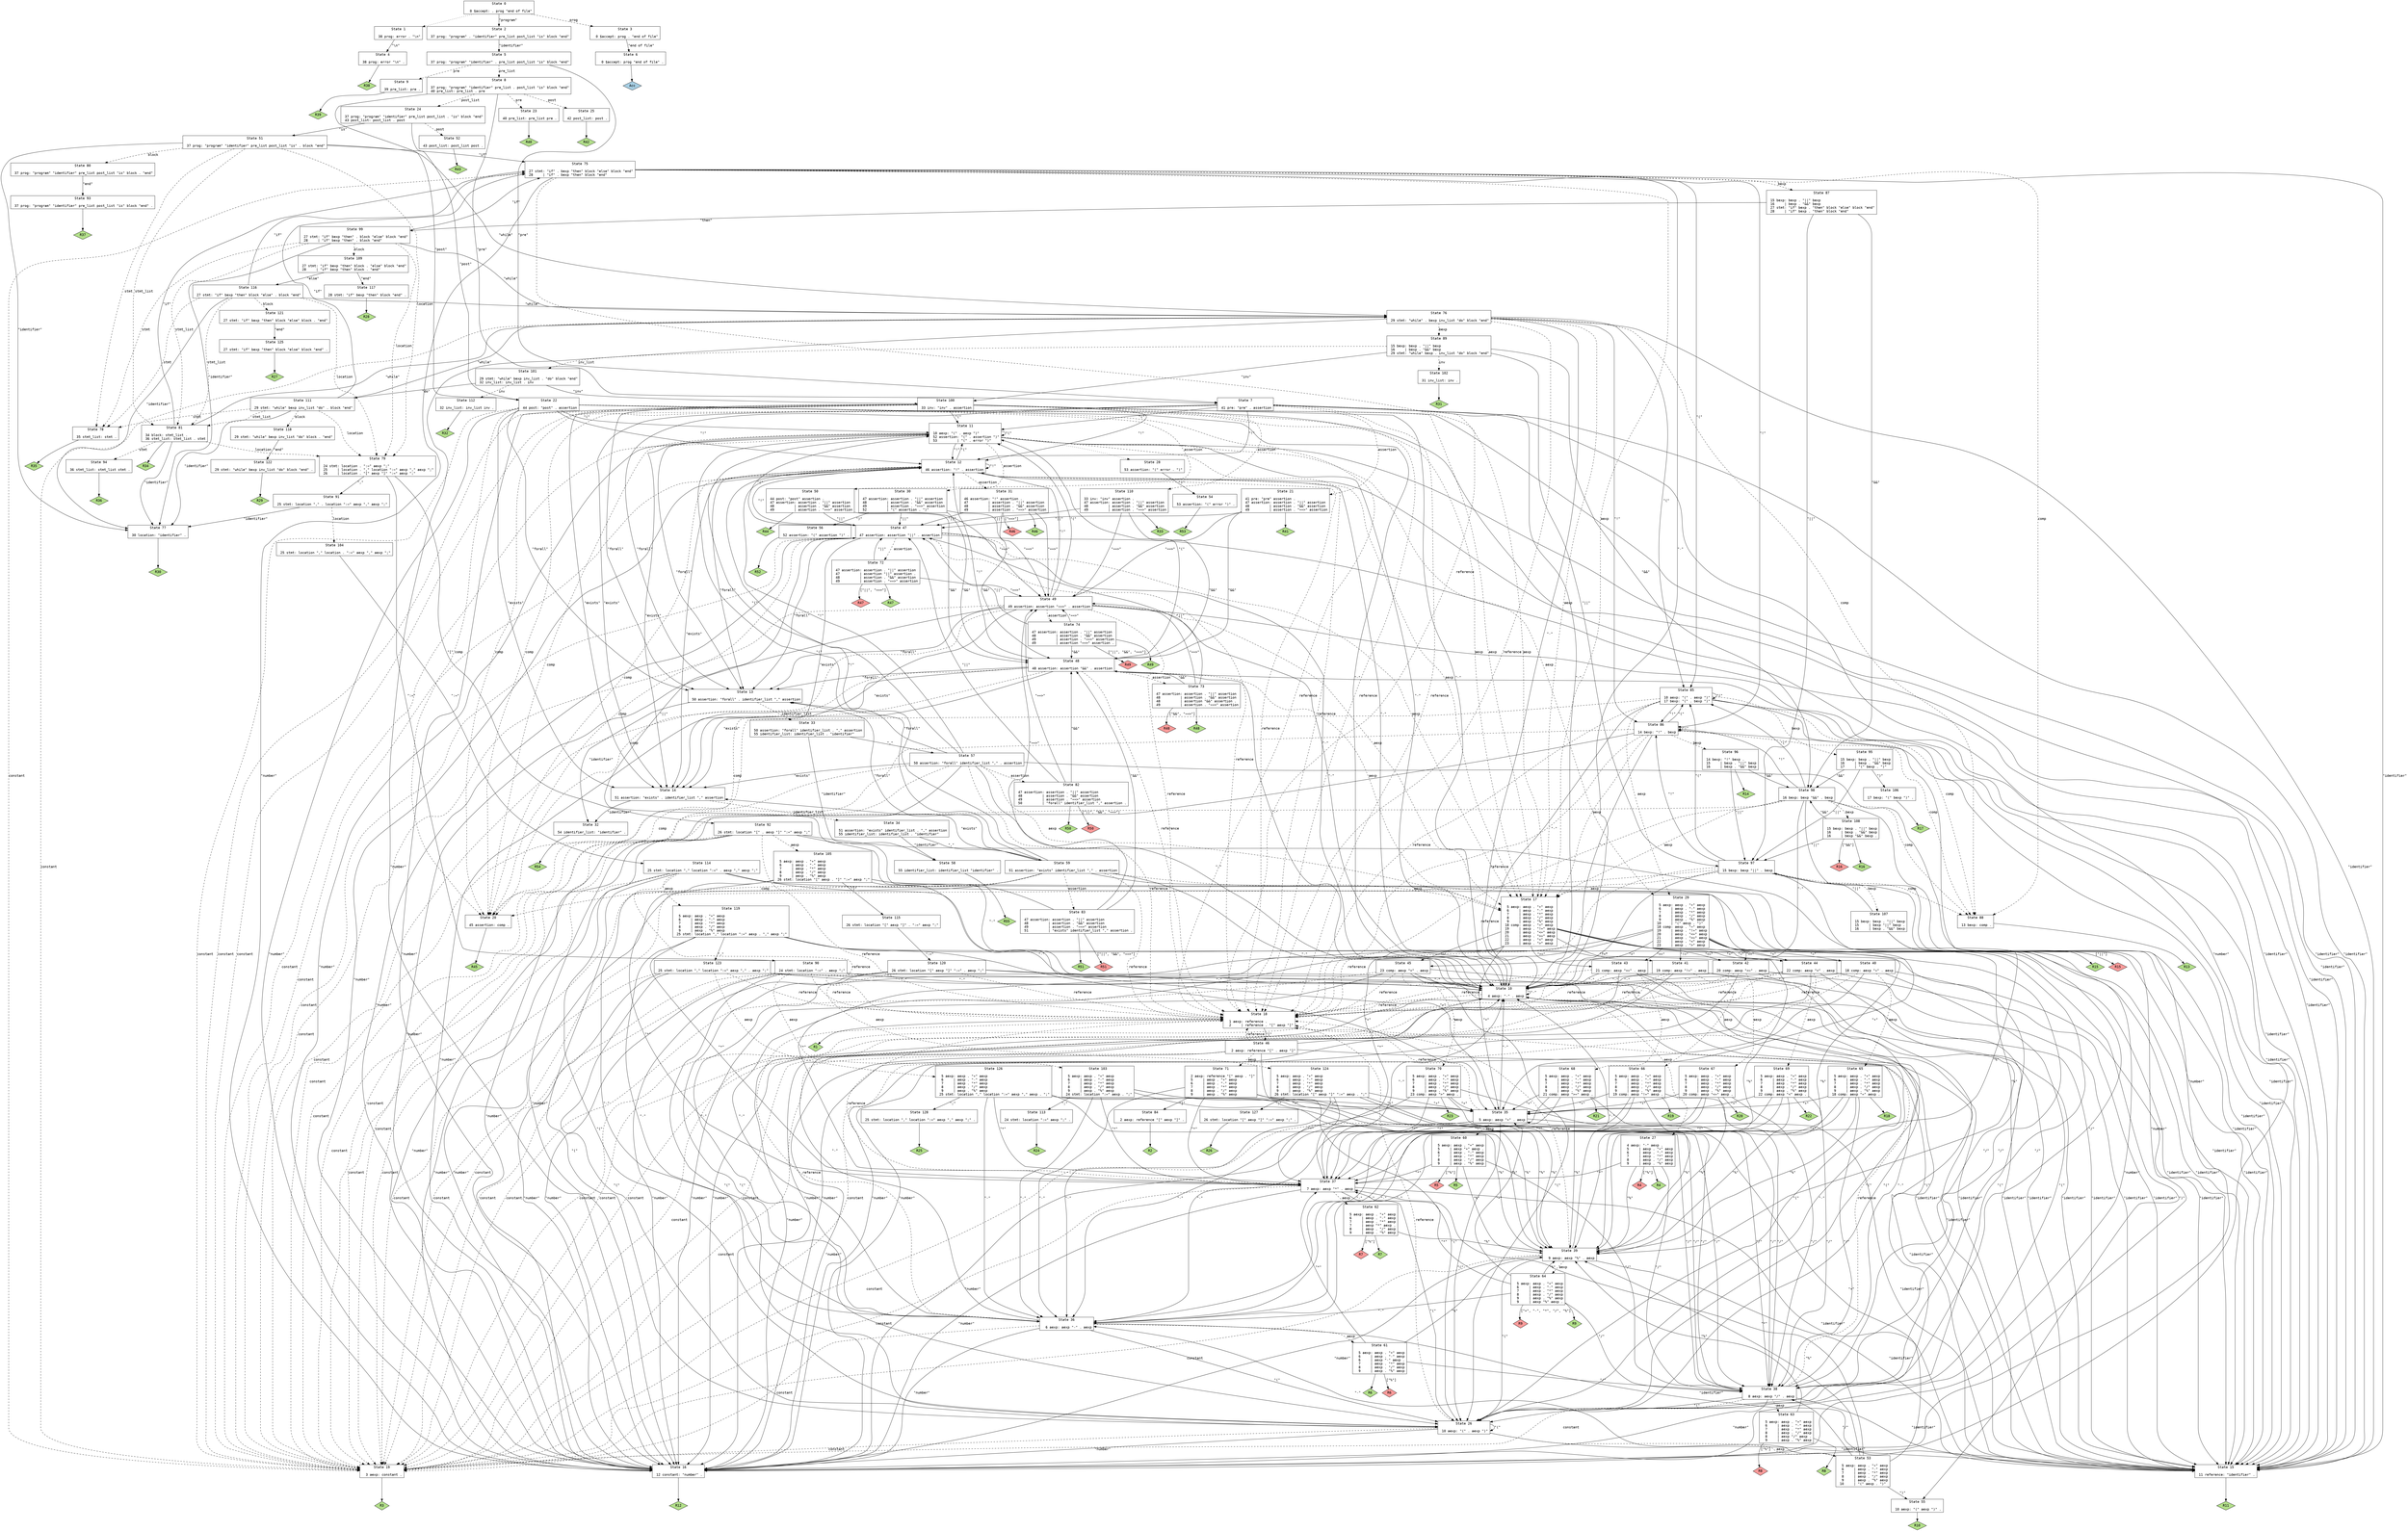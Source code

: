 // Generated by GNU Bison 3.4.
// Report bugs to <bug-bison@gnu.org>.
// Home page: <http://www.gnu.org/software/bison/>.

digraph "/home/ferhat/git/vc-gen/gc/gc-parser.yy"
{
  node [fontname = courier, shape = box, colorscheme = paired6]
  edge [fontname = courier]

  0 [label="State 0\n\l  0 $accept: . prog \"end of file\"\l"]
  0 -> 1 [style=dotted]
  0 -> 2 [style=solid label="\"program\""]
  0 -> 3 [style=dashed label="prog"]
  1 [label="State 1\n\l 38 prog: error . \"\\n\"\l"]
  1 -> 4 [style=solid label="\"\\n\""]
  2 [label="State 2\n\l 37 prog: \"program\" . \"identifier\" pre_list post_list \"is\" block \"end\"\l"]
  2 -> 5 [style=solid label="\"identifier\""]
  3 [label="State 3\n\l  0 $accept: prog . \"end of file\"\l"]
  3 -> 6 [style=solid label="\"end of file\""]
  4 [label="State 4\n\l 38 prog: error \"\\n\" .\l"]
  4 -> "4R38" [style=solid]
 "4R38" [label="R38", fillcolor=3, shape=diamond, style=filled]
  5 [label="State 5\n\l 37 prog: \"program\" \"identifier\" . pre_list post_list \"is\" block \"end\"\l"]
  5 -> 7 [style=solid label="\"pre\""]
  5 -> 8 [style=dashed label="pre_list"]
  5 -> 9 [style=dashed label="pre"]
  6 [label="State 6\n\l  0 $accept: prog \"end of file\" .\l"]
  6 -> "6R0" [style=solid]
 "6R0" [label="Acc", fillcolor=1, shape=diamond, style=filled]
  7 [label="State 7\n\l 41 pre: \"pre\" . assertion\l"]
  7 -> 10 [style=solid label="\"-\""]
  7 -> 11 [style=solid label="\"(\""]
  7 -> 12 [style=solid label="\"!\""]
  7 -> 13 [style=solid label="\"forall\""]
  7 -> 14 [style=solid label="\"exists\""]
  7 -> 15 [style=solid label="\"identifier\""]
  7 -> 16 [style=solid label="\"number\""]
  7 -> 17 [style=dashed label="aexp"]
  7 -> 18 [style=dashed label="reference"]
  7 -> 19 [style=dashed label="constant"]
  7 -> 20 [style=dashed label="comp"]
  7 -> 21 [style=dashed label="assertion"]
  8 [label="State 8\n\l 37 prog: \"program\" \"identifier\" pre_list . post_list \"is\" block \"end\"\l 40 pre_list: pre_list . pre\l"]
  8 -> 7 [style=solid label="\"pre\""]
  8 -> 22 [style=solid label="\"post\""]
  8 -> 23 [style=dashed label="pre"]
  8 -> 24 [style=dashed label="post_list"]
  8 -> 25 [style=dashed label="post"]
  9 [label="State 9\n\l 39 pre_list: pre .\l"]
  9 -> "9R39" [style=solid]
 "9R39" [label="R39", fillcolor=3, shape=diamond, style=filled]
  10 [label="State 10\n\l  4 aexp: \"-\" . aexp\l"]
  10 -> 10 [style=solid label="\"-\""]
  10 -> 26 [style=solid label="\"(\""]
  10 -> 15 [style=solid label="\"identifier\""]
  10 -> 16 [style=solid label="\"number\""]
  10 -> 27 [style=dashed label="aexp"]
  10 -> 18 [style=dashed label="reference"]
  10 -> 19 [style=dashed label="constant"]
  11 [label="State 11\n\l 10 aexp: \"(\" . aexp \")\"\l 52 assertion: \"(\" . assertion \")\"\l 53          | \"(\" . error \")\"\l"]
  11 -> 28 [style=dotted]
  11 -> 10 [style=solid label="\"-\""]
  11 -> 11 [style=solid label="\"(\""]
  11 -> 12 [style=solid label="\"!\""]
  11 -> 13 [style=solid label="\"forall\""]
  11 -> 14 [style=solid label="\"exists\""]
  11 -> 15 [style=solid label="\"identifier\""]
  11 -> 16 [style=solid label="\"number\""]
  11 -> 29 [style=dashed label="aexp"]
  11 -> 18 [style=dashed label="reference"]
  11 -> 19 [style=dashed label="constant"]
  11 -> 20 [style=dashed label="comp"]
  11 -> 30 [style=dashed label="assertion"]
  12 [label="State 12\n\l 46 assertion: \"!\" . assertion\l"]
  12 -> 10 [style=solid label="\"-\""]
  12 -> 11 [style=solid label="\"(\""]
  12 -> 12 [style=solid label="\"!\""]
  12 -> 13 [style=solid label="\"forall\""]
  12 -> 14 [style=solid label="\"exists\""]
  12 -> 15 [style=solid label="\"identifier\""]
  12 -> 16 [style=solid label="\"number\""]
  12 -> 17 [style=dashed label="aexp"]
  12 -> 18 [style=dashed label="reference"]
  12 -> 19 [style=dashed label="constant"]
  12 -> 20 [style=dashed label="comp"]
  12 -> 31 [style=dashed label="assertion"]
  13 [label="State 13\n\l 50 assertion: \"forall\" . identifier_list \",\" assertion\l"]
  13 -> 32 [style=solid label="\"identifier\""]
  13 -> 33 [style=dashed label="identifier_list"]
  14 [label="State 14\n\l 51 assertion: \"exists\" . identifier_list \",\" assertion\l"]
  14 -> 32 [style=solid label="\"identifier\""]
  14 -> 34 [style=dashed label="identifier_list"]
  15 [label="State 15\n\l 11 reference: \"identifier\" .\l"]
  15 -> "15R11" [style=solid]
 "15R11" [label="R11", fillcolor=3, shape=diamond, style=filled]
  16 [label="State 16\n\l 12 constant: \"number\" .\l"]
  16 -> "16R12" [style=solid]
 "16R12" [label="R12", fillcolor=3, shape=diamond, style=filled]
  17 [label="State 17\n\l  5 aexp: aexp . \"+\" aexp\l  6     | aexp . \"-\" aexp\l  7     | aexp . \"*\" aexp\l  8     | aexp . \"/\" aexp\l  9     | aexp . \"%\" aexp\l 18 comp: aexp . \"=\" aexp\l 19     | aexp . \"!=\" aexp\l 20     | aexp . \"<=\" aexp\l 21     | aexp . \">=\" aexp\l 22     | aexp . \"<\" aexp\l 23     | aexp . \">\" aexp\l"]
  17 -> 35 [style=solid label="\"+\""]
  17 -> 36 [style=solid label="\"-\""]
  17 -> 37 [style=solid label="\"*\""]
  17 -> 38 [style=solid label="\"/\""]
  17 -> 39 [style=solid label="\"%\""]
  17 -> 40 [style=solid label="\"=\""]
  17 -> 41 [style=solid label="\"!=\""]
  17 -> 42 [style=solid label="\"<=\""]
  17 -> 43 [style=solid label="\">=\""]
  17 -> 44 [style=solid label="\"<\""]
  17 -> 45 [style=solid label="\">\""]
  18 [label="State 18\n\l  1 aexp: reference .\l  2     | reference . \"[\" aexp \"]\"\l"]
  18 -> 46 [style=solid label="\"[\""]
  18 -> "18R1" [style=solid]
 "18R1" [label="R1", fillcolor=3, shape=diamond, style=filled]
  19 [label="State 19\n\l  3 aexp: constant .\l"]
  19 -> "19R3" [style=solid]
 "19R3" [label="R3", fillcolor=3, shape=diamond, style=filled]
  20 [label="State 20\n\l 45 assertion: comp .\l"]
  20 -> "20R45" [style=solid]
 "20R45" [label="R45", fillcolor=3, shape=diamond, style=filled]
  21 [label="State 21\n\l 41 pre: \"pre\" assertion .\l 47 assertion: assertion . \"||\" assertion\l 48          | assertion . \"&&\" assertion\l 49          | assertion . \"==>\" assertion\l"]
  21 -> 47 [style=solid label="\"||\""]
  21 -> 48 [style=solid label="\"&&\""]
  21 -> 49 [style=solid label="\"==>\""]
  21 -> "21R41" [style=solid]
 "21R41" [label="R41", fillcolor=3, shape=diamond, style=filled]
  22 [label="State 22\n\l 44 post: \"post\" . assertion\l"]
  22 -> 10 [style=solid label="\"-\""]
  22 -> 11 [style=solid label="\"(\""]
  22 -> 12 [style=solid label="\"!\""]
  22 -> 13 [style=solid label="\"forall\""]
  22 -> 14 [style=solid label="\"exists\""]
  22 -> 15 [style=solid label="\"identifier\""]
  22 -> 16 [style=solid label="\"number\""]
  22 -> 17 [style=dashed label="aexp"]
  22 -> 18 [style=dashed label="reference"]
  22 -> 19 [style=dashed label="constant"]
  22 -> 20 [style=dashed label="comp"]
  22 -> 50 [style=dashed label="assertion"]
  23 [label="State 23\n\l 40 pre_list: pre_list pre .\l"]
  23 -> "23R40" [style=solid]
 "23R40" [label="R40", fillcolor=3, shape=diamond, style=filled]
  24 [label="State 24\n\l 37 prog: \"program\" \"identifier\" pre_list post_list . \"is\" block \"end\"\l 43 post_list: post_list . post\l"]
  24 -> 22 [style=solid label="\"post\""]
  24 -> 51 [style=solid label="\"is\""]
  24 -> 52 [style=dashed label="post"]
  25 [label="State 25\n\l 42 post_list: post .\l"]
  25 -> "25R42" [style=solid]
 "25R42" [label="R42", fillcolor=3, shape=diamond, style=filled]
  26 [label="State 26\n\l 10 aexp: \"(\" . aexp \")\"\l"]
  26 -> 10 [style=solid label="\"-\""]
  26 -> 26 [style=solid label="\"(\""]
  26 -> 15 [style=solid label="\"identifier\""]
  26 -> 16 [style=solid label="\"number\""]
  26 -> 53 [style=dashed label="aexp"]
  26 -> 18 [style=dashed label="reference"]
  26 -> 19 [style=dashed label="constant"]
  27 [label="State 27\n\l  4 aexp: \"-\" aexp .\l  5     | aexp . \"+\" aexp\l  6     | aexp . \"-\" aexp\l  7     | aexp . \"*\" aexp\l  8     | aexp . \"/\" aexp\l  9     | aexp . \"%\" aexp\l"]
  27 -> 37 [style=solid label="\"*\""]
  27 -> 38 [style=solid label="\"/\""]
  27 -> 39 [style=solid label="\"%\""]
  27 -> "27R4d" [label="[\"%\"]", style=solid]
 "27R4d" [label="R4", fillcolor=5, shape=diamond, style=filled]
  27 -> "27R4" [style=solid]
 "27R4" [label="R4", fillcolor=3, shape=diamond, style=filled]
  28 [label="State 28\n\l 53 assertion: \"(\" error . \")\"\l"]
  28 -> 54 [style=solid label="\")\""]
  29 [label="State 29\n\l  5 aexp: aexp . \"+\" aexp\l  6     | aexp . \"-\" aexp\l  7     | aexp . \"*\" aexp\l  8     | aexp . \"/\" aexp\l  9     | aexp . \"%\" aexp\l 10     | \"(\" aexp . \")\"\l 18 comp: aexp . \"=\" aexp\l 19     | aexp . \"!=\" aexp\l 20     | aexp . \"<=\" aexp\l 21     | aexp . \">=\" aexp\l 22     | aexp . \"<\" aexp\l 23     | aexp . \">\" aexp\l"]
  29 -> 35 [style=solid label="\"+\""]
  29 -> 36 [style=solid label="\"-\""]
  29 -> 37 [style=solid label="\"*\""]
  29 -> 38 [style=solid label="\"/\""]
  29 -> 39 [style=solid label="\"%\""]
  29 -> 55 [style=solid label="\")\""]
  29 -> 40 [style=solid label="\"=\""]
  29 -> 41 [style=solid label="\"!=\""]
  29 -> 42 [style=solid label="\"<=\""]
  29 -> 43 [style=solid label="\">=\""]
  29 -> 44 [style=solid label="\"<\""]
  29 -> 45 [style=solid label="\">\""]
  30 [label="State 30\n\l 47 assertion: assertion . \"||\" assertion\l 48          | assertion . \"&&\" assertion\l 49          | assertion . \"==>\" assertion\l 52          | \"(\" assertion . \")\"\l"]
  30 -> 56 [style=solid label="\")\""]
  30 -> 47 [style=solid label="\"||\""]
  30 -> 48 [style=solid label="\"&&\""]
  30 -> 49 [style=solid label="\"==>\""]
  31 [label="State 31\n\l 46 assertion: \"!\" assertion .\l 47          | assertion . \"||\" assertion\l 48          | assertion . \"&&\" assertion\l 49          | assertion . \"==>\" assertion\l"]
  31 -> 47 [style=solid label="\"||\""]
  31 -> 48 [style=solid label="\"&&\""]
  31 -> 49 [style=solid label="\"==>\""]
  31 -> "31R46d" [label="[\"==>\"]", style=solid]
 "31R46d" [label="R46", fillcolor=5, shape=diamond, style=filled]
  31 -> "31R46" [style=solid]
 "31R46" [label="R46", fillcolor=3, shape=diamond, style=filled]
  32 [label="State 32\n\l 54 identifier_list: \"identifier\" .\l"]
  32 -> "32R54" [style=solid]
 "32R54" [label="R54", fillcolor=3, shape=diamond, style=filled]
  33 [label="State 33\n\l 50 assertion: \"forall\" identifier_list . \",\" assertion\l 55 identifier_list: identifier_list . \"identifier\"\l"]
  33 -> 57 [style=solid label="\",\""]
  33 -> 58 [style=solid label="\"identifier\""]
  34 [label="State 34\n\l 51 assertion: \"exists\" identifier_list . \",\" assertion\l 55 identifier_list: identifier_list . \"identifier\"\l"]
  34 -> 59 [style=solid label="\",\""]
  34 -> 58 [style=solid label="\"identifier\""]
  35 [label="State 35\n\l  5 aexp: aexp \"+\" . aexp\l"]
  35 -> 10 [style=solid label="\"-\""]
  35 -> 26 [style=solid label="\"(\""]
  35 -> 15 [style=solid label="\"identifier\""]
  35 -> 16 [style=solid label="\"number\""]
  35 -> 60 [style=dashed label="aexp"]
  35 -> 18 [style=dashed label="reference"]
  35 -> 19 [style=dashed label="constant"]
  36 [label="State 36\n\l  6 aexp: aexp \"-\" . aexp\l"]
  36 -> 10 [style=solid label="\"-\""]
  36 -> 26 [style=solid label="\"(\""]
  36 -> 15 [style=solid label="\"identifier\""]
  36 -> 16 [style=solid label="\"number\""]
  36 -> 61 [style=dashed label="aexp"]
  36 -> 18 [style=dashed label="reference"]
  36 -> 19 [style=dashed label="constant"]
  37 [label="State 37\n\l  7 aexp: aexp \"*\" . aexp\l"]
  37 -> 10 [style=solid label="\"-\""]
  37 -> 26 [style=solid label="\"(\""]
  37 -> 15 [style=solid label="\"identifier\""]
  37 -> 16 [style=solid label="\"number\""]
  37 -> 62 [style=dashed label="aexp"]
  37 -> 18 [style=dashed label="reference"]
  37 -> 19 [style=dashed label="constant"]
  38 [label="State 38\n\l  8 aexp: aexp \"/\" . aexp\l"]
  38 -> 10 [style=solid label="\"-\""]
  38 -> 26 [style=solid label="\"(\""]
  38 -> 15 [style=solid label="\"identifier\""]
  38 -> 16 [style=solid label="\"number\""]
  38 -> 63 [style=dashed label="aexp"]
  38 -> 18 [style=dashed label="reference"]
  38 -> 19 [style=dashed label="constant"]
  39 [label="State 39\n\l  9 aexp: aexp \"%\" . aexp\l"]
  39 -> 10 [style=solid label="\"-\""]
  39 -> 26 [style=solid label="\"(\""]
  39 -> 15 [style=solid label="\"identifier\""]
  39 -> 16 [style=solid label="\"number\""]
  39 -> 64 [style=dashed label="aexp"]
  39 -> 18 [style=dashed label="reference"]
  39 -> 19 [style=dashed label="constant"]
  40 [label="State 40\n\l 18 comp: aexp \"=\" . aexp\l"]
  40 -> 10 [style=solid label="\"-\""]
  40 -> 26 [style=solid label="\"(\""]
  40 -> 15 [style=solid label="\"identifier\""]
  40 -> 16 [style=solid label="\"number\""]
  40 -> 65 [style=dashed label="aexp"]
  40 -> 18 [style=dashed label="reference"]
  40 -> 19 [style=dashed label="constant"]
  41 [label="State 41\n\l 19 comp: aexp \"!=\" . aexp\l"]
  41 -> 10 [style=solid label="\"-\""]
  41 -> 26 [style=solid label="\"(\""]
  41 -> 15 [style=solid label="\"identifier\""]
  41 -> 16 [style=solid label="\"number\""]
  41 -> 66 [style=dashed label="aexp"]
  41 -> 18 [style=dashed label="reference"]
  41 -> 19 [style=dashed label="constant"]
  42 [label="State 42\n\l 20 comp: aexp \"<=\" . aexp\l"]
  42 -> 10 [style=solid label="\"-\""]
  42 -> 26 [style=solid label="\"(\""]
  42 -> 15 [style=solid label="\"identifier\""]
  42 -> 16 [style=solid label="\"number\""]
  42 -> 67 [style=dashed label="aexp"]
  42 -> 18 [style=dashed label="reference"]
  42 -> 19 [style=dashed label="constant"]
  43 [label="State 43\n\l 21 comp: aexp \">=\" . aexp\l"]
  43 -> 10 [style=solid label="\"-\""]
  43 -> 26 [style=solid label="\"(\""]
  43 -> 15 [style=solid label="\"identifier\""]
  43 -> 16 [style=solid label="\"number\""]
  43 -> 68 [style=dashed label="aexp"]
  43 -> 18 [style=dashed label="reference"]
  43 -> 19 [style=dashed label="constant"]
  44 [label="State 44\n\l 22 comp: aexp \"<\" . aexp\l"]
  44 -> 10 [style=solid label="\"-\""]
  44 -> 26 [style=solid label="\"(\""]
  44 -> 15 [style=solid label="\"identifier\""]
  44 -> 16 [style=solid label="\"number\""]
  44 -> 69 [style=dashed label="aexp"]
  44 -> 18 [style=dashed label="reference"]
  44 -> 19 [style=dashed label="constant"]
  45 [label="State 45\n\l 23 comp: aexp \">\" . aexp\l"]
  45 -> 10 [style=solid label="\"-\""]
  45 -> 26 [style=solid label="\"(\""]
  45 -> 15 [style=solid label="\"identifier\""]
  45 -> 16 [style=solid label="\"number\""]
  45 -> 70 [style=dashed label="aexp"]
  45 -> 18 [style=dashed label="reference"]
  45 -> 19 [style=dashed label="constant"]
  46 [label="State 46\n\l  2 aexp: reference \"[\" . aexp \"]\"\l"]
  46 -> 10 [style=solid label="\"-\""]
  46 -> 26 [style=solid label="\"(\""]
  46 -> 15 [style=solid label="\"identifier\""]
  46 -> 16 [style=solid label="\"number\""]
  46 -> 71 [style=dashed label="aexp"]
  46 -> 18 [style=dashed label="reference"]
  46 -> 19 [style=dashed label="constant"]
  47 [label="State 47\n\l 47 assertion: assertion \"||\" . assertion\l"]
  47 -> 10 [style=solid label="\"-\""]
  47 -> 11 [style=solid label="\"(\""]
  47 -> 12 [style=solid label="\"!\""]
  47 -> 13 [style=solid label="\"forall\""]
  47 -> 14 [style=solid label="\"exists\""]
  47 -> 15 [style=solid label="\"identifier\""]
  47 -> 16 [style=solid label="\"number\""]
  47 -> 17 [style=dashed label="aexp"]
  47 -> 18 [style=dashed label="reference"]
  47 -> 19 [style=dashed label="constant"]
  47 -> 20 [style=dashed label="comp"]
  47 -> 72 [style=dashed label="assertion"]
  48 [label="State 48\n\l 48 assertion: assertion \"&&\" . assertion\l"]
  48 -> 10 [style=solid label="\"-\""]
  48 -> 11 [style=solid label="\"(\""]
  48 -> 12 [style=solid label="\"!\""]
  48 -> 13 [style=solid label="\"forall\""]
  48 -> 14 [style=solid label="\"exists\""]
  48 -> 15 [style=solid label="\"identifier\""]
  48 -> 16 [style=solid label="\"number\""]
  48 -> 17 [style=dashed label="aexp"]
  48 -> 18 [style=dashed label="reference"]
  48 -> 19 [style=dashed label="constant"]
  48 -> 20 [style=dashed label="comp"]
  48 -> 73 [style=dashed label="assertion"]
  49 [label="State 49\n\l 49 assertion: assertion \"==>\" . assertion\l"]
  49 -> 10 [style=solid label="\"-\""]
  49 -> 11 [style=solid label="\"(\""]
  49 -> 12 [style=solid label="\"!\""]
  49 -> 13 [style=solid label="\"forall\""]
  49 -> 14 [style=solid label="\"exists\""]
  49 -> 15 [style=solid label="\"identifier\""]
  49 -> 16 [style=solid label="\"number\""]
  49 -> 17 [style=dashed label="aexp"]
  49 -> 18 [style=dashed label="reference"]
  49 -> 19 [style=dashed label="constant"]
  49 -> 20 [style=dashed label="comp"]
  49 -> 74 [style=dashed label="assertion"]
  50 [label="State 50\n\l 44 post: \"post\" assertion .\l 47 assertion: assertion . \"||\" assertion\l 48          | assertion . \"&&\" assertion\l 49          | assertion . \"==>\" assertion\l"]
  50 -> 47 [style=solid label="\"||\""]
  50 -> 48 [style=solid label="\"&&\""]
  50 -> 49 [style=solid label="\"==>\""]
  50 -> "50R44" [style=solid]
 "50R44" [label="R44", fillcolor=3, shape=diamond, style=filled]
  51 [label="State 51\n\l 37 prog: \"program\" \"identifier\" pre_list post_list \"is\" . block \"end\"\l"]
  51 -> 75 [style=solid label="\"if\""]
  51 -> 76 [style=solid label="\"while\""]
  51 -> 77 [style=solid label="\"identifier\""]
  51 -> 78 [style=dashed label="stmt"]
  51 -> 79 [style=dashed label="location"]
  51 -> 80 [style=dashed label="block"]
  51 -> 81 [style=dashed label="stmt_list"]
  52 [label="State 52\n\l 43 post_list: post_list post .\l"]
  52 -> "52R43" [style=solid]
 "52R43" [label="R43", fillcolor=3, shape=diamond, style=filled]
  53 [label="State 53\n\l  5 aexp: aexp . \"+\" aexp\l  6     | aexp . \"-\" aexp\l  7     | aexp . \"*\" aexp\l  8     | aexp . \"/\" aexp\l  9     | aexp . \"%\" aexp\l 10     | \"(\" aexp . \")\"\l"]
  53 -> 35 [style=solid label="\"+\""]
  53 -> 36 [style=solid label="\"-\""]
  53 -> 37 [style=solid label="\"*\""]
  53 -> 38 [style=solid label="\"/\""]
  53 -> 39 [style=solid label="\"%\""]
  53 -> 55 [style=solid label="\")\""]
  54 [label="State 54\n\l 53 assertion: \"(\" error \")\" .\l"]
  54 -> "54R53" [style=solid]
 "54R53" [label="R53", fillcolor=3, shape=diamond, style=filled]
  55 [label="State 55\n\l 10 aexp: \"(\" aexp \")\" .\l"]
  55 -> "55R10" [style=solid]
 "55R10" [label="R10", fillcolor=3, shape=diamond, style=filled]
  56 [label="State 56\n\l 52 assertion: \"(\" assertion \")\" .\l"]
  56 -> "56R52" [style=solid]
 "56R52" [label="R52", fillcolor=3, shape=diamond, style=filled]
  57 [label="State 57\n\l 50 assertion: \"forall\" identifier_list \",\" . assertion\l"]
  57 -> 10 [style=solid label="\"-\""]
  57 -> 11 [style=solid label="\"(\""]
  57 -> 12 [style=solid label="\"!\""]
  57 -> 13 [style=solid label="\"forall\""]
  57 -> 14 [style=solid label="\"exists\""]
  57 -> 15 [style=solid label="\"identifier\""]
  57 -> 16 [style=solid label="\"number\""]
  57 -> 17 [style=dashed label="aexp"]
  57 -> 18 [style=dashed label="reference"]
  57 -> 19 [style=dashed label="constant"]
  57 -> 20 [style=dashed label="comp"]
  57 -> 82 [style=dashed label="assertion"]
  58 [label="State 58\n\l 55 identifier_list: identifier_list \"identifier\" .\l"]
  58 -> "58R55" [style=solid]
 "58R55" [label="R55", fillcolor=3, shape=diamond, style=filled]
  59 [label="State 59\n\l 51 assertion: \"exists\" identifier_list \",\" . assertion\l"]
  59 -> 10 [style=solid label="\"-\""]
  59 -> 11 [style=solid label="\"(\""]
  59 -> 12 [style=solid label="\"!\""]
  59 -> 13 [style=solid label="\"forall\""]
  59 -> 14 [style=solid label="\"exists\""]
  59 -> 15 [style=solid label="\"identifier\""]
  59 -> 16 [style=solid label="\"number\""]
  59 -> 17 [style=dashed label="aexp"]
  59 -> 18 [style=dashed label="reference"]
  59 -> 19 [style=dashed label="constant"]
  59 -> 20 [style=dashed label="comp"]
  59 -> 83 [style=dashed label="assertion"]
  60 [label="State 60\n\l  5 aexp: aexp . \"+\" aexp\l  5     | aexp \"+\" aexp .\l  6     | aexp . \"-\" aexp\l  7     | aexp . \"*\" aexp\l  8     | aexp . \"/\" aexp\l  9     | aexp . \"%\" aexp\l"]
  60 -> 37 [style=solid label="\"*\""]
  60 -> 38 [style=solid label="\"/\""]
  60 -> 39 [style=solid label="\"%\""]
  60 -> "60R5d" [label="[\"%\"]", style=solid]
 "60R5d" [label="R5", fillcolor=5, shape=diamond, style=filled]
  60 -> "60R5" [style=solid]
 "60R5" [label="R5", fillcolor=3, shape=diamond, style=filled]
  61 [label="State 61\n\l  5 aexp: aexp . \"+\" aexp\l  6     | aexp . \"-\" aexp\l  6     | aexp \"-\" aexp .\l  7     | aexp . \"*\" aexp\l  8     | aexp . \"/\" aexp\l  9     | aexp . \"%\" aexp\l"]
  61 -> 37 [style=solid label="\"*\""]
  61 -> 38 [style=solid label="\"/\""]
  61 -> 39 [style=solid label="\"%\""]
  61 -> "61R6d" [label="[\"%\"]", style=solid]
 "61R6d" [label="R6", fillcolor=5, shape=diamond, style=filled]
  61 -> "61R6" [style=solid]
 "61R6" [label="R6", fillcolor=3, shape=diamond, style=filled]
  62 [label="State 62\n\l  5 aexp: aexp . \"+\" aexp\l  6     | aexp . \"-\" aexp\l  7     | aexp . \"*\" aexp\l  7     | aexp \"*\" aexp .\l  8     | aexp . \"/\" aexp\l  9     | aexp . \"%\" aexp\l"]
  62 -> 39 [style=solid label="\"%\""]
  62 -> "62R7d" [label="[\"%\"]", style=solid]
 "62R7d" [label="R7", fillcolor=5, shape=diamond, style=filled]
  62 -> "62R7" [style=solid]
 "62R7" [label="R7", fillcolor=3, shape=diamond, style=filled]
  63 [label="State 63\n\l  5 aexp: aexp . \"+\" aexp\l  6     | aexp . \"-\" aexp\l  7     | aexp . \"*\" aexp\l  8     | aexp . \"/\" aexp\l  8     | aexp \"/\" aexp .\l  9     | aexp . \"%\" aexp\l"]
  63 -> 39 [style=solid label="\"%\""]
  63 -> "63R8d" [label="[\"%\"]", style=solid]
 "63R8d" [label="R8", fillcolor=5, shape=diamond, style=filled]
  63 -> "63R8" [style=solid]
 "63R8" [label="R8", fillcolor=3, shape=diamond, style=filled]
  64 [label="State 64\n\l  5 aexp: aexp . \"+\" aexp\l  6     | aexp . \"-\" aexp\l  7     | aexp . \"*\" aexp\l  8     | aexp . \"/\" aexp\l  9     | aexp . \"%\" aexp\l  9     | aexp \"%\" aexp .\l"]
  64 -> 35 [style=solid label="\"+\""]
  64 -> 36 [style=solid label="\"-\""]
  64 -> 37 [style=solid label="\"*\""]
  64 -> 38 [style=solid label="\"/\""]
  64 -> 39 [style=solid label="\"%\""]
  64 -> "64R9d" [label="[\"+\", \"-\", \"*\", \"/\", \"%\"]", style=solid]
 "64R9d" [label="R9", fillcolor=5, shape=diamond, style=filled]
  64 -> "64R9" [style=solid]
 "64R9" [label="R9", fillcolor=3, shape=diamond, style=filled]
  65 [label="State 65\n\l  5 aexp: aexp . \"+\" aexp\l  6     | aexp . \"-\" aexp\l  7     | aexp . \"*\" aexp\l  8     | aexp . \"/\" aexp\l  9     | aexp . \"%\" aexp\l 18 comp: aexp \"=\" aexp .\l"]
  65 -> 35 [style=solid label="\"+\""]
  65 -> 36 [style=solid label="\"-\""]
  65 -> 37 [style=solid label="\"*\""]
  65 -> 38 [style=solid label="\"/\""]
  65 -> 39 [style=solid label="\"%\""]
  65 -> "65R18" [style=solid]
 "65R18" [label="R18", fillcolor=3, shape=diamond, style=filled]
  66 [label="State 66\n\l  5 aexp: aexp . \"+\" aexp\l  6     | aexp . \"-\" aexp\l  7     | aexp . \"*\" aexp\l  8     | aexp . \"/\" aexp\l  9     | aexp . \"%\" aexp\l 19 comp: aexp \"!=\" aexp .\l"]
  66 -> 35 [style=solid label="\"+\""]
  66 -> 36 [style=solid label="\"-\""]
  66 -> 37 [style=solid label="\"*\""]
  66 -> 38 [style=solid label="\"/\""]
  66 -> 39 [style=solid label="\"%\""]
  66 -> "66R19" [style=solid]
 "66R19" [label="R19", fillcolor=3, shape=diamond, style=filled]
  67 [label="State 67\n\l  5 aexp: aexp . \"+\" aexp\l  6     | aexp . \"-\" aexp\l  7     | aexp . \"*\" aexp\l  8     | aexp . \"/\" aexp\l  9     | aexp . \"%\" aexp\l 20 comp: aexp \"<=\" aexp .\l"]
  67 -> 35 [style=solid label="\"+\""]
  67 -> 36 [style=solid label="\"-\""]
  67 -> 37 [style=solid label="\"*\""]
  67 -> 38 [style=solid label="\"/\""]
  67 -> 39 [style=solid label="\"%\""]
  67 -> "67R20" [style=solid]
 "67R20" [label="R20", fillcolor=3, shape=diamond, style=filled]
  68 [label="State 68\n\l  5 aexp: aexp . \"+\" aexp\l  6     | aexp . \"-\" aexp\l  7     | aexp . \"*\" aexp\l  8     | aexp . \"/\" aexp\l  9     | aexp . \"%\" aexp\l 21 comp: aexp \">=\" aexp .\l"]
  68 -> 35 [style=solid label="\"+\""]
  68 -> 36 [style=solid label="\"-\""]
  68 -> 37 [style=solid label="\"*\""]
  68 -> 38 [style=solid label="\"/\""]
  68 -> 39 [style=solid label="\"%\""]
  68 -> "68R21" [style=solid]
 "68R21" [label="R21", fillcolor=3, shape=diamond, style=filled]
  69 [label="State 69\n\l  5 aexp: aexp . \"+\" aexp\l  6     | aexp . \"-\" aexp\l  7     | aexp . \"*\" aexp\l  8     | aexp . \"/\" aexp\l  9     | aexp . \"%\" aexp\l 22 comp: aexp \"<\" aexp .\l"]
  69 -> 35 [style=solid label="\"+\""]
  69 -> 36 [style=solid label="\"-\""]
  69 -> 37 [style=solid label="\"*\""]
  69 -> 38 [style=solid label="\"/\""]
  69 -> 39 [style=solid label="\"%\""]
  69 -> "69R22" [style=solid]
 "69R22" [label="R22", fillcolor=3, shape=diamond, style=filled]
  70 [label="State 70\n\l  5 aexp: aexp . \"+\" aexp\l  6     | aexp . \"-\" aexp\l  7     | aexp . \"*\" aexp\l  8     | aexp . \"/\" aexp\l  9     | aexp . \"%\" aexp\l 23 comp: aexp \">\" aexp .\l"]
  70 -> 35 [style=solid label="\"+\""]
  70 -> 36 [style=solid label="\"-\""]
  70 -> 37 [style=solid label="\"*\""]
  70 -> 38 [style=solid label="\"/\""]
  70 -> 39 [style=solid label="\"%\""]
  70 -> "70R23" [style=solid]
 "70R23" [label="R23", fillcolor=3, shape=diamond, style=filled]
  71 [label="State 71\n\l  2 aexp: reference \"[\" aexp . \"]\"\l  5     | aexp . \"+\" aexp\l  6     | aexp . \"-\" aexp\l  7     | aexp . \"*\" aexp\l  8     | aexp . \"/\" aexp\l  9     | aexp . \"%\" aexp\l"]
  71 -> 35 [style=solid label="\"+\""]
  71 -> 36 [style=solid label="\"-\""]
  71 -> 37 [style=solid label="\"*\""]
  71 -> 38 [style=solid label="\"/\""]
  71 -> 39 [style=solid label="\"%\""]
  71 -> 84 [style=solid label="\"]\""]
  72 [label="State 72\n\l 47 assertion: assertion . \"||\" assertion\l 47          | assertion \"||\" assertion .\l 48          | assertion . \"&&\" assertion\l 49          | assertion . \"==>\" assertion\l"]
  72 -> 47 [style=solid label="\"||\""]
  72 -> 49 [style=solid label="\"==>\""]
  72 -> "72R47d" [label="[\"||\", \"==>\"]", style=solid]
 "72R47d" [label="R47", fillcolor=5, shape=diamond, style=filled]
  72 -> "72R47" [style=solid]
 "72R47" [label="R47", fillcolor=3, shape=diamond, style=filled]
  73 [label="State 73\n\l 47 assertion: assertion . \"||\" assertion\l 48          | assertion . \"&&\" assertion\l 48          | assertion \"&&\" assertion .\l 49          | assertion . \"==>\" assertion\l"]
  73 -> 47 [style=solid label="\"||\""]
  73 -> 48 [style=solid label="\"&&\""]
  73 -> 49 [style=solid label="\"==>\""]
  73 -> "73R48d" [label="[\"&&\", \"==>\"]", style=solid]
 "73R48d" [label="R48", fillcolor=5, shape=diamond, style=filled]
  73 -> "73R48" [style=solid]
 "73R48" [label="R48", fillcolor=3, shape=diamond, style=filled]
  74 [label="State 74\n\l 47 assertion: assertion . \"||\" assertion\l 48          | assertion . \"&&\" assertion\l 49          | assertion . \"==>\" assertion\l 49          | assertion \"==>\" assertion .\l"]
  74 -> 47 [style=solid label="\"||\""]
  74 -> 48 [style=solid label="\"&&\""]
  74 -> 49 [style=solid label="\"==>\""]
  74 -> "74R49d" [label="[\"||\", \"&&\", \"==>\"]", style=solid]
 "74R49d" [label="R49", fillcolor=5, shape=diamond, style=filled]
  74 -> "74R49" [style=solid]
 "74R49" [label="R49", fillcolor=3, shape=diamond, style=filled]
  75 [label="State 75\n\l 27 stmt: \"if\" . bexp \"then\" block \"else\" block \"end\"\l 28     | \"if\" . bexp \"then\" block \"end\"\l"]
  75 -> 10 [style=solid label="\"-\""]
  75 -> 85 [style=solid label="\"(\""]
  75 -> 86 [style=solid label="\"!\""]
  75 -> 15 [style=solid label="\"identifier\""]
  75 -> 16 [style=solid label="\"number\""]
  75 -> 17 [style=dashed label="aexp"]
  75 -> 18 [style=dashed label="reference"]
  75 -> 19 [style=dashed label="constant"]
  75 -> 87 [style=dashed label="bexp"]
  75 -> 88 [style=dashed label="comp"]
  76 [label="State 76\n\l 29 stmt: \"while\" . bexp inv_list \"do\" block \"end\"\l"]
  76 -> 10 [style=solid label="\"-\""]
  76 -> 85 [style=solid label="\"(\""]
  76 -> 86 [style=solid label="\"!\""]
  76 -> 15 [style=solid label="\"identifier\""]
  76 -> 16 [style=solid label="\"number\""]
  76 -> 17 [style=dashed label="aexp"]
  76 -> 18 [style=dashed label="reference"]
  76 -> 19 [style=dashed label="constant"]
  76 -> 89 [style=dashed label="bexp"]
  76 -> 88 [style=dashed label="comp"]
  77 [label="State 77\n\l 30 location: \"identifier\" .\l"]
  77 -> "77R30" [style=solid]
 "77R30" [label="R30", fillcolor=3, shape=diamond, style=filled]
  78 [label="State 78\n\l 35 stmt_list: stmt .\l"]
  78 -> "78R35" [style=solid]
 "78R35" [label="R35", fillcolor=3, shape=diamond, style=filled]
  79 [label="State 79\n\l 24 stmt: location . \":=\" aexp \";\"\l 25     | location . \",\" location \":=\" aexp \",\" aexp \";\"\l 26     | location . \"[\" aexp \"]\" \":=\" aexp \";\"\l"]
  79 -> 90 [style=solid label="\":=\""]
  79 -> 91 [style=solid label="\",\""]
  79 -> 92 [style=solid label="\"[\""]
  80 [label="State 80\n\l 37 prog: \"program\" \"identifier\" pre_list post_list \"is\" block . \"end\"\l"]
  80 -> 93 [style=solid label="\"end\""]
  81 [label="State 81\n\l 34 block: stmt_list .\l 36 stmt_list: stmt_list . stmt\l"]
  81 -> 75 [style=solid label="\"if\""]
  81 -> 76 [style=solid label="\"while\""]
  81 -> 77 [style=solid label="\"identifier\""]
  81 -> 94 [style=dashed label="stmt"]
  81 -> 79 [style=dashed label="location"]
  81 -> "81R34" [style=solid]
 "81R34" [label="R34", fillcolor=3, shape=diamond, style=filled]
  82 [label="State 82\n\l 47 assertion: assertion . \"||\" assertion\l 48          | assertion . \"&&\" assertion\l 49          | assertion . \"==>\" assertion\l 50          | \"forall\" identifier_list \",\" assertion .\l"]
  82 -> 47 [style=solid label="\"||\""]
  82 -> 48 [style=solid label="\"&&\""]
  82 -> 49 [style=solid label="\"==>\""]
  82 -> "82R50d" [label="[\"||\", \"&&\", \"==>\"]", style=solid]
 "82R50d" [label="R50", fillcolor=5, shape=diamond, style=filled]
  82 -> "82R50" [style=solid]
 "82R50" [label="R50", fillcolor=3, shape=diamond, style=filled]
  83 [label="State 83\n\l 47 assertion: assertion . \"||\" assertion\l 48          | assertion . \"&&\" assertion\l 49          | assertion . \"==>\" assertion\l 51          | \"exists\" identifier_list \",\" assertion .\l"]
  83 -> 47 [style=solid label="\"||\""]
  83 -> 48 [style=solid label="\"&&\""]
  83 -> 49 [style=solid label="\"==>\""]
  83 -> "83R51d" [label="[\"||\", \"&&\", \"==>\"]", style=solid]
 "83R51d" [label="R51", fillcolor=5, shape=diamond, style=filled]
  83 -> "83R51" [style=solid]
 "83R51" [label="R51", fillcolor=3, shape=diamond, style=filled]
  84 [label="State 84\n\l  2 aexp: reference \"[\" aexp \"]\" .\l"]
  84 -> "84R2" [style=solid]
 "84R2" [label="R2", fillcolor=3, shape=diamond, style=filled]
  85 [label="State 85\n\l 10 aexp: \"(\" . aexp \")\"\l 17 bexp: \"(\" . bexp \")\"\l"]
  85 -> 10 [style=solid label="\"-\""]
  85 -> 85 [style=solid label="\"(\""]
  85 -> 86 [style=solid label="\"!\""]
  85 -> 15 [style=solid label="\"identifier\""]
  85 -> 16 [style=solid label="\"number\""]
  85 -> 29 [style=dashed label="aexp"]
  85 -> 18 [style=dashed label="reference"]
  85 -> 19 [style=dashed label="constant"]
  85 -> 95 [style=dashed label="bexp"]
  85 -> 88 [style=dashed label="comp"]
  86 [label="State 86\n\l 14 bexp: \"!\" . bexp\l"]
  86 -> 10 [style=solid label="\"-\""]
  86 -> 85 [style=solid label="\"(\""]
  86 -> 86 [style=solid label="\"!\""]
  86 -> 15 [style=solid label="\"identifier\""]
  86 -> 16 [style=solid label="\"number\""]
  86 -> 17 [style=dashed label="aexp"]
  86 -> 18 [style=dashed label="reference"]
  86 -> 19 [style=dashed label="constant"]
  86 -> 96 [style=dashed label="bexp"]
  86 -> 88 [style=dashed label="comp"]
  87 [label="State 87\n\l 15 bexp: bexp . \"||\" bexp\l 16     | bexp . \"&&\" bexp\l 27 stmt: \"if\" bexp . \"then\" block \"else\" block \"end\"\l 28     | \"if\" bexp . \"then\" block \"end\"\l"]
  87 -> 97 [style=solid label="\"||\""]
  87 -> 98 [style=solid label="\"&&\""]
  87 -> 99 [style=solid label="\"then\""]
  88 [label="State 88\n\l 13 bexp: comp .\l"]
  88 -> "88R13" [style=solid]
 "88R13" [label="R13", fillcolor=3, shape=diamond, style=filled]
  89 [label="State 89\n\l 15 bexp: bexp . \"||\" bexp\l 16     | bexp . \"&&\" bexp\l 29 stmt: \"while\" bexp . inv_list \"do\" block \"end\"\l"]
  89 -> 97 [style=solid label="\"||\""]
  89 -> 98 [style=solid label="\"&&\""]
  89 -> 100 [style=solid label="\"inv\""]
  89 -> 101 [style=dashed label="inv_list"]
  89 -> 102 [style=dashed label="inv"]
  90 [label="State 90\n\l 24 stmt: location \":=\" . aexp \";\"\l"]
  90 -> 10 [style=solid label="\"-\""]
  90 -> 26 [style=solid label="\"(\""]
  90 -> 15 [style=solid label="\"identifier\""]
  90 -> 16 [style=solid label="\"number\""]
  90 -> 103 [style=dashed label="aexp"]
  90 -> 18 [style=dashed label="reference"]
  90 -> 19 [style=dashed label="constant"]
  91 [label="State 91\n\l 25 stmt: location \",\" . location \":=\" aexp \",\" aexp \";\"\l"]
  91 -> 77 [style=solid label="\"identifier\""]
  91 -> 104 [style=dashed label="location"]
  92 [label="State 92\n\l 26 stmt: location \"[\" . aexp \"]\" \":=\" aexp \";\"\l"]
  92 -> 10 [style=solid label="\"-\""]
  92 -> 26 [style=solid label="\"(\""]
  92 -> 15 [style=solid label="\"identifier\""]
  92 -> 16 [style=solid label="\"number\""]
  92 -> 105 [style=dashed label="aexp"]
  92 -> 18 [style=dashed label="reference"]
  92 -> 19 [style=dashed label="constant"]
  93 [label="State 93\n\l 37 prog: \"program\" \"identifier\" pre_list post_list \"is\" block \"end\" .\l"]
  93 -> "93R37" [style=solid]
 "93R37" [label="R37", fillcolor=3, shape=diamond, style=filled]
  94 [label="State 94\n\l 36 stmt_list: stmt_list stmt .\l"]
  94 -> "94R36" [style=solid]
 "94R36" [label="R36", fillcolor=3, shape=diamond, style=filled]
  95 [label="State 95\n\l 15 bexp: bexp . \"||\" bexp\l 16     | bexp . \"&&\" bexp\l 17     | \"(\" bexp . \")\"\l"]
  95 -> 106 [style=solid label="\")\""]
  95 -> 97 [style=solid label="\"||\""]
  95 -> 98 [style=solid label="\"&&\""]
  96 [label="State 96\n\l 14 bexp: \"!\" bexp .\l 15     | bexp . \"||\" bexp\l 16     | bexp . \"&&\" bexp\l"]
  96 -> 97 [style=solid label="\"||\""]
  96 -> 98 [style=solid label="\"&&\""]
  96 -> "96R14" [style=solid]
 "96R14" [label="R14", fillcolor=3, shape=diamond, style=filled]
  97 [label="State 97\n\l 15 bexp: bexp \"||\" . bexp\l"]
  97 -> 10 [style=solid label="\"-\""]
  97 -> 85 [style=solid label="\"(\""]
  97 -> 86 [style=solid label="\"!\""]
  97 -> 15 [style=solid label="\"identifier\""]
  97 -> 16 [style=solid label="\"number\""]
  97 -> 17 [style=dashed label="aexp"]
  97 -> 18 [style=dashed label="reference"]
  97 -> 19 [style=dashed label="constant"]
  97 -> 107 [style=dashed label="bexp"]
  97 -> 88 [style=dashed label="comp"]
  98 [label="State 98\n\l 16 bexp: bexp \"&&\" . bexp\l"]
  98 -> 10 [style=solid label="\"-\""]
  98 -> 85 [style=solid label="\"(\""]
  98 -> 86 [style=solid label="\"!\""]
  98 -> 15 [style=solid label="\"identifier\""]
  98 -> 16 [style=solid label="\"number\""]
  98 -> 17 [style=dashed label="aexp"]
  98 -> 18 [style=dashed label="reference"]
  98 -> 19 [style=dashed label="constant"]
  98 -> 108 [style=dashed label="bexp"]
  98 -> 88 [style=dashed label="comp"]
  99 [label="State 99\n\l 27 stmt: \"if\" bexp \"then\" . block \"else\" block \"end\"\l 28     | \"if\" bexp \"then\" . block \"end\"\l"]
  99 -> 75 [style=solid label="\"if\""]
  99 -> 76 [style=solid label="\"while\""]
  99 -> 77 [style=solid label="\"identifier\""]
  99 -> 78 [style=dashed label="stmt"]
  99 -> 79 [style=dashed label="location"]
  99 -> 109 [style=dashed label="block"]
  99 -> 81 [style=dashed label="stmt_list"]
  100 [label="State 100\n\l 33 inv: \"inv\" . assertion\l"]
  100 -> 10 [style=solid label="\"-\""]
  100 -> 11 [style=solid label="\"(\""]
  100 -> 12 [style=solid label="\"!\""]
  100 -> 13 [style=solid label="\"forall\""]
  100 -> 14 [style=solid label="\"exists\""]
  100 -> 15 [style=solid label="\"identifier\""]
  100 -> 16 [style=solid label="\"number\""]
  100 -> 17 [style=dashed label="aexp"]
  100 -> 18 [style=dashed label="reference"]
  100 -> 19 [style=dashed label="constant"]
  100 -> 20 [style=dashed label="comp"]
  100 -> 110 [style=dashed label="assertion"]
  101 [label="State 101\n\l 29 stmt: \"while\" bexp inv_list . \"do\" block \"end\"\l 32 inv_list: inv_list . inv\l"]
  101 -> 111 [style=solid label="\"do\""]
  101 -> 100 [style=solid label="\"inv\""]
  101 -> 112 [style=dashed label="inv"]
  102 [label="State 102\n\l 31 inv_list: inv .\l"]
  102 -> "102R31" [style=solid]
 "102R31" [label="R31", fillcolor=3, shape=diamond, style=filled]
  103 [label="State 103\n\l  5 aexp: aexp . \"+\" aexp\l  6     | aexp . \"-\" aexp\l  7     | aexp . \"*\" aexp\l  8     | aexp . \"/\" aexp\l  9     | aexp . \"%\" aexp\l 24 stmt: location \":=\" aexp . \";\"\l"]
  103 -> 35 [style=solid label="\"+\""]
  103 -> 36 [style=solid label="\"-\""]
  103 -> 37 [style=solid label="\"*\""]
  103 -> 38 [style=solid label="\"/\""]
  103 -> 39 [style=solid label="\"%\""]
  103 -> 113 [style=solid label="\";\""]
  104 [label="State 104\n\l 25 stmt: location \",\" location . \":=\" aexp \",\" aexp \";\"\l"]
  104 -> 114 [style=solid label="\":=\""]
  105 [label="State 105\n\l  5 aexp: aexp . \"+\" aexp\l  6     | aexp . \"-\" aexp\l  7     | aexp . \"*\" aexp\l  8     | aexp . \"/\" aexp\l  9     | aexp . \"%\" aexp\l 26 stmt: location \"[\" aexp . \"]\" \":=\" aexp \";\"\l"]
  105 -> 35 [style=solid label="\"+\""]
  105 -> 36 [style=solid label="\"-\""]
  105 -> 37 [style=solid label="\"*\""]
  105 -> 38 [style=solid label="\"/\""]
  105 -> 39 [style=solid label="\"%\""]
  105 -> 115 [style=solid label="\"]\""]
  106 [label="State 106\n\l 17 bexp: \"(\" bexp \")\" .\l"]
  106 -> "106R17" [style=solid]
 "106R17" [label="R17", fillcolor=3, shape=diamond, style=filled]
  107 [label="State 107\n\l 15 bexp: bexp . \"||\" bexp\l 15     | bexp \"||\" bexp .\l 16     | bexp . \"&&\" bexp\l"]
  107 -> 97 [style=solid label="\"||\""]
  107 -> "107R15d" [label="[\"||\"]", style=solid]
 "107R15d" [label="R15", fillcolor=5, shape=diamond, style=filled]
  107 -> "107R15" [style=solid]
 "107R15" [label="R15", fillcolor=3, shape=diamond, style=filled]
  108 [label="State 108\n\l 15 bexp: bexp . \"||\" bexp\l 16     | bexp . \"&&\" bexp\l 16     | bexp \"&&\" bexp .\l"]
  108 -> 97 [style=solid label="\"||\""]
  108 -> 98 [style=solid label="\"&&\""]
  108 -> "108R16d" [label="[\"&&\"]", style=solid]
 "108R16d" [label="R16", fillcolor=5, shape=diamond, style=filled]
  108 -> "108R16" [style=solid]
 "108R16" [label="R16", fillcolor=3, shape=diamond, style=filled]
  109 [label="State 109\n\l 27 stmt: \"if\" bexp \"then\" block . \"else\" block \"end\"\l 28     | \"if\" bexp \"then\" block . \"end\"\l"]
  109 -> 116 [style=solid label="\"else\""]
  109 -> 117 [style=solid label="\"end\""]
  110 [label="State 110\n\l 33 inv: \"inv\" assertion .\l 47 assertion: assertion . \"||\" assertion\l 48          | assertion . \"&&\" assertion\l 49          | assertion . \"==>\" assertion\l"]
  110 -> 47 [style=solid label="\"||\""]
  110 -> 48 [style=solid label="\"&&\""]
  110 -> 49 [style=solid label="\"==>\""]
  110 -> "110R33" [style=solid]
 "110R33" [label="R33", fillcolor=3, shape=diamond, style=filled]
  111 [label="State 111\n\l 29 stmt: \"while\" bexp inv_list \"do\" . block \"end\"\l"]
  111 -> 75 [style=solid label="\"if\""]
  111 -> 76 [style=solid label="\"while\""]
  111 -> 77 [style=solid label="\"identifier\""]
  111 -> 78 [style=dashed label="stmt"]
  111 -> 79 [style=dashed label="location"]
  111 -> 118 [style=dashed label="block"]
  111 -> 81 [style=dashed label="stmt_list"]
  112 [label="State 112\n\l 32 inv_list: inv_list inv .\l"]
  112 -> "112R32" [style=solid]
 "112R32" [label="R32", fillcolor=3, shape=diamond, style=filled]
  113 [label="State 113\n\l 24 stmt: location \":=\" aexp \";\" .\l"]
  113 -> "113R24" [style=solid]
 "113R24" [label="R24", fillcolor=3, shape=diamond, style=filled]
  114 [label="State 114\n\l 25 stmt: location \",\" location \":=\" . aexp \",\" aexp \";\"\l"]
  114 -> 10 [style=solid label="\"-\""]
  114 -> 26 [style=solid label="\"(\""]
  114 -> 15 [style=solid label="\"identifier\""]
  114 -> 16 [style=solid label="\"number\""]
  114 -> 119 [style=dashed label="aexp"]
  114 -> 18 [style=dashed label="reference"]
  114 -> 19 [style=dashed label="constant"]
  115 [label="State 115\n\l 26 stmt: location \"[\" aexp \"]\" . \":=\" aexp \";\"\l"]
  115 -> 120 [style=solid label="\":=\""]
  116 [label="State 116\n\l 27 stmt: \"if\" bexp \"then\" block \"else\" . block \"end\"\l"]
  116 -> 75 [style=solid label="\"if\""]
  116 -> 76 [style=solid label="\"while\""]
  116 -> 77 [style=solid label="\"identifier\""]
  116 -> 78 [style=dashed label="stmt"]
  116 -> 79 [style=dashed label="location"]
  116 -> 121 [style=dashed label="block"]
  116 -> 81 [style=dashed label="stmt_list"]
  117 [label="State 117\n\l 28 stmt: \"if\" bexp \"then\" block \"end\" .\l"]
  117 -> "117R28" [style=solid]
 "117R28" [label="R28", fillcolor=3, shape=diamond, style=filled]
  118 [label="State 118\n\l 29 stmt: \"while\" bexp inv_list \"do\" block . \"end\"\l"]
  118 -> 122 [style=solid label="\"end\""]
  119 [label="State 119\n\l  5 aexp: aexp . \"+\" aexp\l  6     | aexp . \"-\" aexp\l  7     | aexp . \"*\" aexp\l  8     | aexp . \"/\" aexp\l  9     | aexp . \"%\" aexp\l 25 stmt: location \",\" location \":=\" aexp . \",\" aexp \";\"\l"]
  119 -> 35 [style=solid label="\"+\""]
  119 -> 36 [style=solid label="\"-\""]
  119 -> 37 [style=solid label="\"*\""]
  119 -> 38 [style=solid label="\"/\""]
  119 -> 39 [style=solid label="\"%\""]
  119 -> 123 [style=solid label="\",\""]
  120 [label="State 120\n\l 26 stmt: location \"[\" aexp \"]\" \":=\" . aexp \";\"\l"]
  120 -> 10 [style=solid label="\"-\""]
  120 -> 26 [style=solid label="\"(\""]
  120 -> 15 [style=solid label="\"identifier\""]
  120 -> 16 [style=solid label="\"number\""]
  120 -> 124 [style=dashed label="aexp"]
  120 -> 18 [style=dashed label="reference"]
  120 -> 19 [style=dashed label="constant"]
  121 [label="State 121\n\l 27 stmt: \"if\" bexp \"then\" block \"else\" block . \"end\"\l"]
  121 -> 125 [style=solid label="\"end\""]
  122 [label="State 122\n\l 29 stmt: \"while\" bexp inv_list \"do\" block \"end\" .\l"]
  122 -> "122R29" [style=solid]
 "122R29" [label="R29", fillcolor=3, shape=diamond, style=filled]
  123 [label="State 123\n\l 25 stmt: location \",\" location \":=\" aexp \",\" . aexp \";\"\l"]
  123 -> 10 [style=solid label="\"-\""]
  123 -> 26 [style=solid label="\"(\""]
  123 -> 15 [style=solid label="\"identifier\""]
  123 -> 16 [style=solid label="\"number\""]
  123 -> 126 [style=dashed label="aexp"]
  123 -> 18 [style=dashed label="reference"]
  123 -> 19 [style=dashed label="constant"]
  124 [label="State 124\n\l  5 aexp: aexp . \"+\" aexp\l  6     | aexp . \"-\" aexp\l  7     | aexp . \"*\" aexp\l  8     | aexp . \"/\" aexp\l  9     | aexp . \"%\" aexp\l 26 stmt: location \"[\" aexp \"]\" \":=\" aexp . \";\"\l"]
  124 -> 35 [style=solid label="\"+\""]
  124 -> 36 [style=solid label="\"-\""]
  124 -> 37 [style=solid label="\"*\""]
  124 -> 38 [style=solid label="\"/\""]
  124 -> 39 [style=solid label="\"%\""]
  124 -> 127 [style=solid label="\";\""]
  125 [label="State 125\n\l 27 stmt: \"if\" bexp \"then\" block \"else\" block \"end\" .\l"]
  125 -> "125R27" [style=solid]
 "125R27" [label="R27", fillcolor=3, shape=diamond, style=filled]
  126 [label="State 126\n\l  5 aexp: aexp . \"+\" aexp\l  6     | aexp . \"-\" aexp\l  7     | aexp . \"*\" aexp\l  8     | aexp . \"/\" aexp\l  9     | aexp . \"%\" aexp\l 25 stmt: location \",\" location \":=\" aexp \",\" aexp . \";\"\l"]
  126 -> 35 [style=solid label="\"+\""]
  126 -> 36 [style=solid label="\"-\""]
  126 -> 37 [style=solid label="\"*\""]
  126 -> 38 [style=solid label="\"/\""]
  126 -> 39 [style=solid label="\"%\""]
  126 -> 128 [style=solid label="\";\""]
  127 [label="State 127\n\l 26 stmt: location \"[\" aexp \"]\" \":=\" aexp \";\" .\l"]
  127 -> "127R26" [style=solid]
 "127R26" [label="R26", fillcolor=3, shape=diamond, style=filled]
  128 [label="State 128\n\l 25 stmt: location \",\" location \":=\" aexp \",\" aexp \";\" .\l"]
  128 -> "128R25" [style=solid]
 "128R25" [label="R25", fillcolor=3, shape=diamond, style=filled]
}

